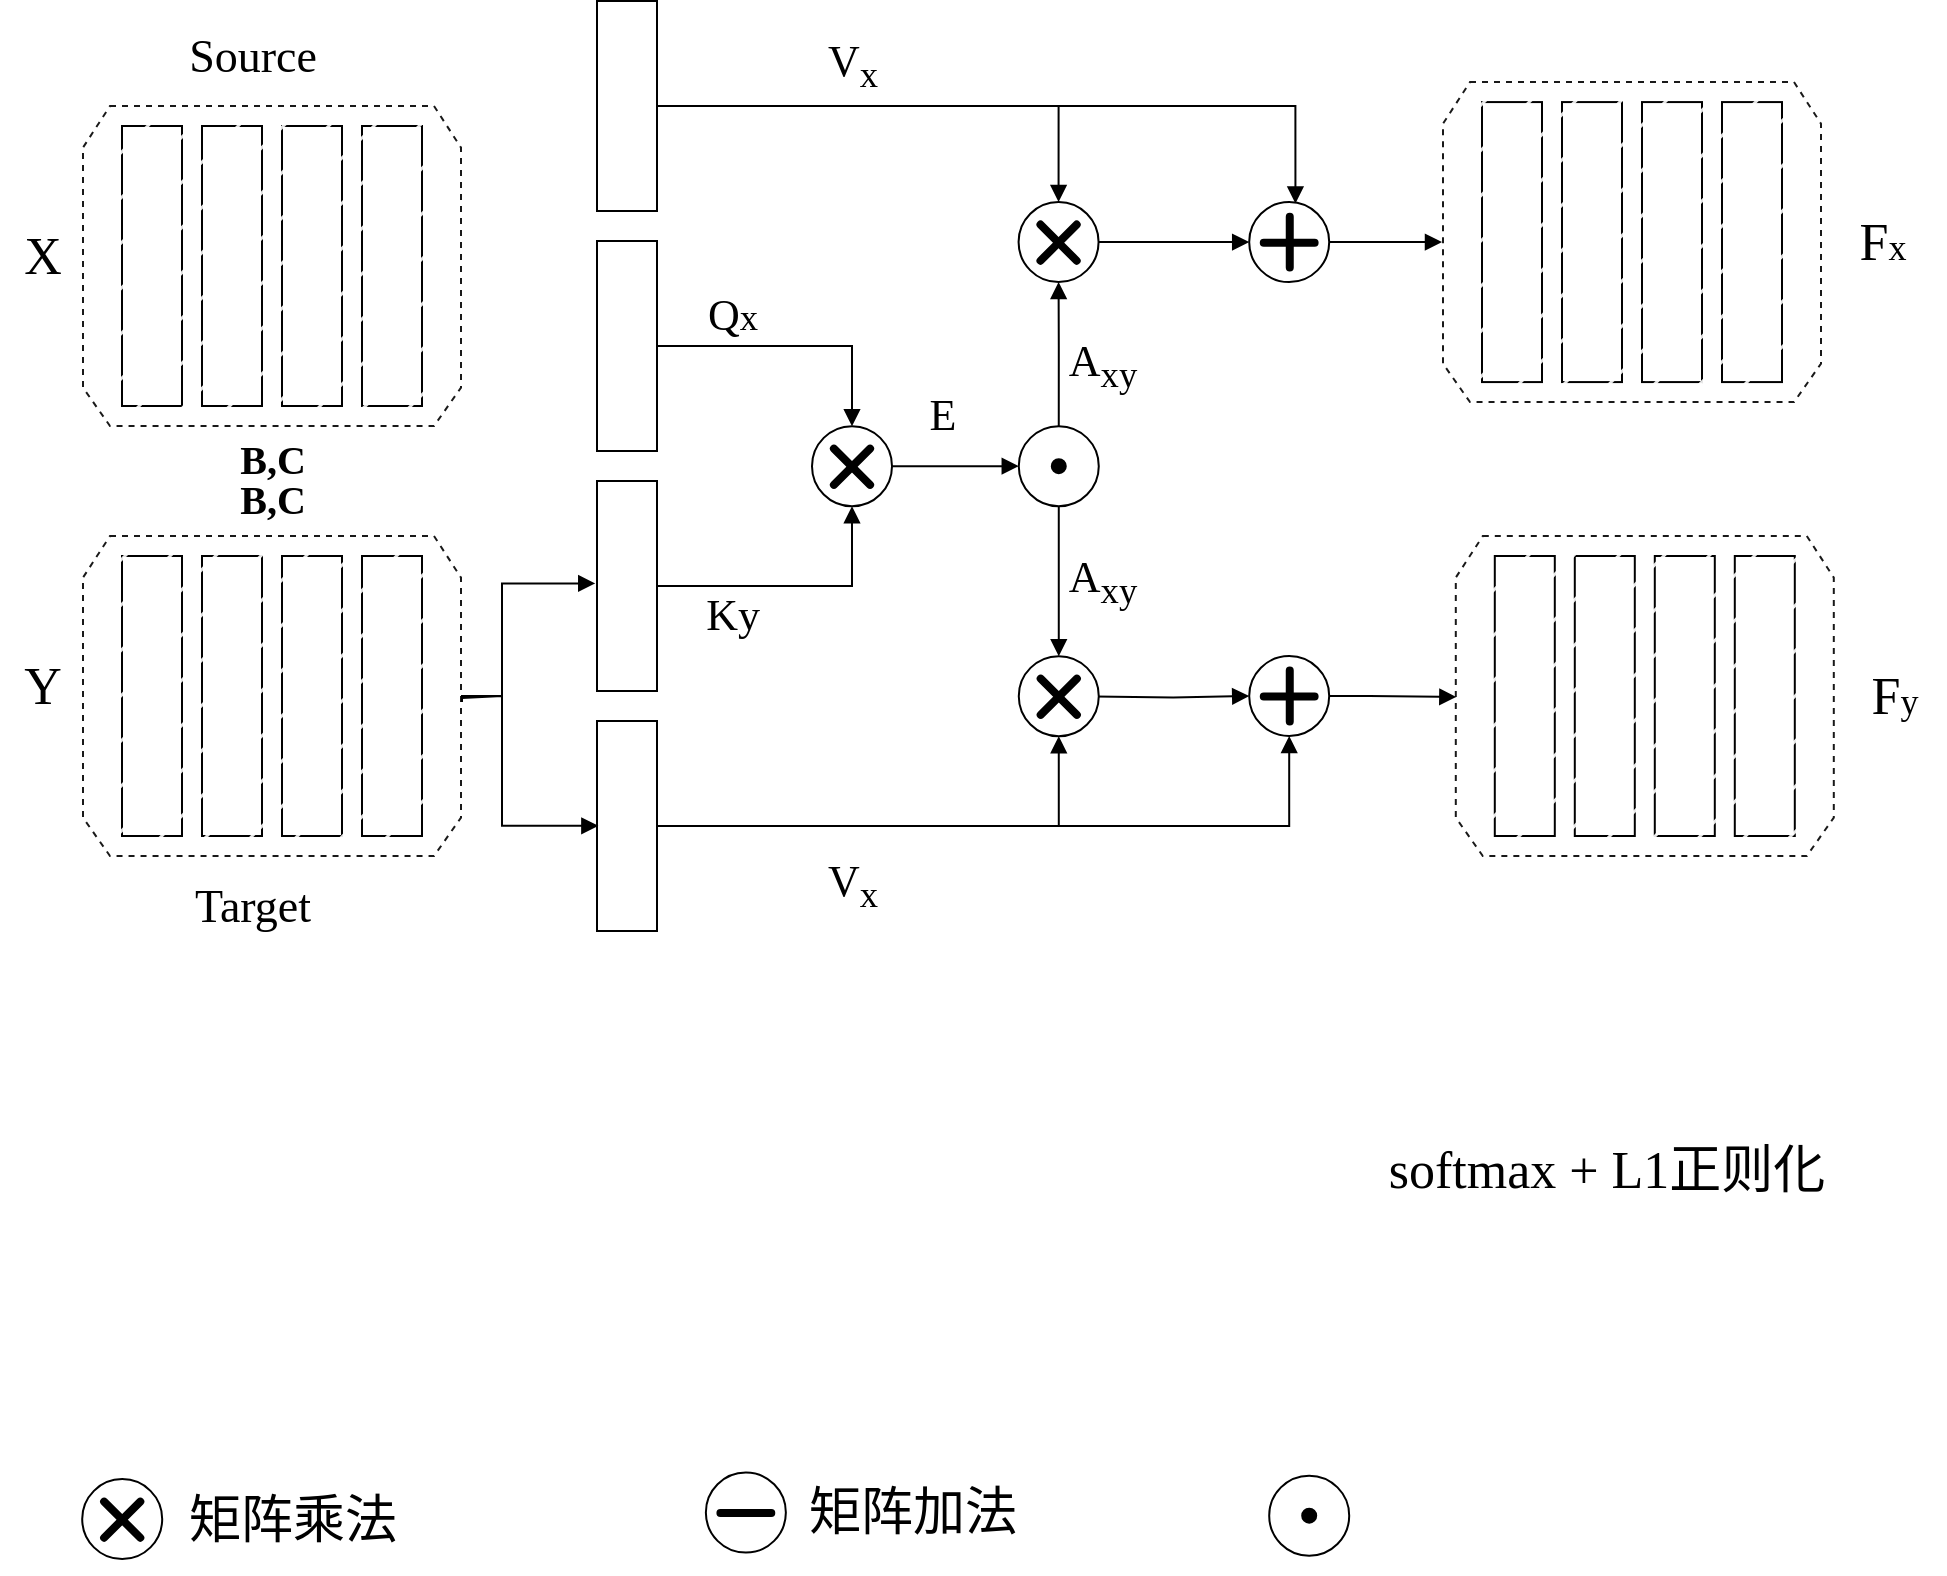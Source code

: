 <mxfile version="20.8.17" type="github">
  <diagram name="第 1 页" id="Abat6pUyQVyoSOonriwR">
    <mxGraphModel dx="484" dy="247" grid="1" gridSize="10" guides="1" tooltips="1" connect="1" arrows="1" fold="1" page="1" pageScale="1" pageWidth="827" pageHeight="1169" math="0" shadow="0">
      <root>
        <mxCell id="0" />
        <mxCell id="1" parent="0" />
        <mxCell id="A7C5cVz3kOfiMGiPul0y-2" style="edgeStyle=orthogonalEdgeStyle;rounded=0;orthogonalLoop=1;jettySize=auto;html=1;entryX=0.5;entryY=0;entryDx=0;entryDy=0;fontFamily=宋体;fontSize=26;endArrow=block;endFill=1;" edge="1" parent="1" source="A7C5cVz3kOfiMGiPul0y-3" target="A7C5cVz3kOfiMGiPul0y-50">
          <mxGeometry relative="1" as="geometry" />
        </mxCell>
        <mxCell id="A7C5cVz3kOfiMGiPul0y-3" value="" style="verticalLabelPosition=bottom;verticalAlign=top;html=1;shape=mxgraph.basic.rect;fillColor2=none;strokeWidth=1;size=20;indent=5;fillStyle=auto;rotation=90;fontFamily=Times New Roman;" vertex="1" parent="1">
          <mxGeometry x="310" y="350" width="105" height="30" as="geometry" />
        </mxCell>
        <mxCell id="A7C5cVz3kOfiMGiPul0y-4" value="" style="verticalLabelPosition=bottom;verticalAlign=top;html=1;shape=mxgraph.basic.rect;fillColor2=none;strokeWidth=1;size=20;indent=5;fillStyle=auto;rotation=90;fontFamily=Times New Roman;" vertex="1" parent="1">
          <mxGeometry x="310" y="470" width="105" height="30" as="geometry" />
        </mxCell>
        <mxCell id="A7C5cVz3kOfiMGiPul0y-274" style="edgeStyle=orthogonalEdgeStyle;rounded=0;orthogonalLoop=1;jettySize=auto;html=1;entryX=0.578;entryY=0.017;entryDx=0;entryDy=0;entryPerimeter=0;fontFamily=Times New Roman;fontSize=20;startArrow=none;startFill=0;endArrow=block;endFill=1;" edge="1" parent="1" source="A7C5cVz3kOfiMGiPul0y-5" target="A7C5cVz3kOfiMGiPul0y-122">
          <mxGeometry relative="1" as="geometry" />
        </mxCell>
        <mxCell id="A7C5cVz3kOfiMGiPul0y-5" value="" style="verticalLabelPosition=bottom;verticalAlign=top;html=1;shape=mxgraph.basic.rect;fillColor2=none;strokeWidth=1;size=20;indent=5;fillStyle=auto;rotation=90;fontFamily=Times New Roman;" vertex="1" parent="1">
          <mxGeometry x="310" y="230" width="105" height="30" as="geometry" />
        </mxCell>
        <mxCell id="A7C5cVz3kOfiMGiPul0y-8" style="edgeStyle=orthogonalEdgeStyle;rounded=0;orthogonalLoop=1;jettySize=auto;html=1;entryX=0.5;entryY=0;entryDx=0;entryDy=0;endArrow=block;endFill=1;fontFamily=Times New Roman;" edge="1" parent="1" source="A7C5cVz3kOfiMGiPul0y-5" target="A7C5cVz3kOfiMGiPul0y-64">
          <mxGeometry relative="1" as="geometry">
            <mxPoint x="318.29" y="5" as="targetPoint" />
          </mxGeometry>
        </mxCell>
        <mxCell id="A7C5cVz3kOfiMGiPul0y-9" value="" style="edgeStyle=orthogonalEdgeStyle;rounded=0;orthogonalLoop=1;jettySize=auto;html=1;endArrow=block;endFill=1;entryX=0.5;entryY=1;entryDx=0;entryDy=0;fontFamily=Times New Roman;" edge="1" parent="1" source="A7C5cVz3kOfiMGiPul0y-4" target="A7C5cVz3kOfiMGiPul0y-50">
          <mxGeometry relative="1" as="geometry">
            <mxPoint x="210" y="160" as="targetPoint" />
          </mxGeometry>
        </mxCell>
        <mxCell id="A7C5cVz3kOfiMGiPul0y-10" value="" style="group;fontFamily=Times New Roman;" vertex="1" connectable="0" parent="1">
          <mxGeometry x="550.104" y="396.814" width="56.569" height="56.569" as="geometry" />
        </mxCell>
        <mxCell id="A7C5cVz3kOfiMGiPul0y-11" style="edgeStyle=none;rounded=0;orthogonalLoop=1;jettySize=auto;html=1;exitX=0;exitY=1;exitDx=0;exitDy=0;strokeWidth=3;fontColor=#ffffff;startArrow=none;startFill=0;endArrow=none;endFill=0;fontFamily=Times New Roman;" edge="1" parent="A7C5cVz3kOfiMGiPul0y-10">
          <mxGeometry relative="1" as="geometry">
            <mxPoint x="17.072" y="39.499" as="targetPoint" />
            <Array as="points" />
            <mxPoint x="17.072" y="39.499" as="sourcePoint" />
          </mxGeometry>
        </mxCell>
        <mxCell id="A7C5cVz3kOfiMGiPul0y-12" value="" style="ellipse;whiteSpace=wrap;html=1;fillStyle=auto;strokeColor=#000000;fillColor=#ffffff;rotation=45;fontFamily=Times New Roman;" vertex="1" parent="A7C5cVz3kOfiMGiPul0y-10">
          <mxGeometry x="8.284" y="8.284" width="40" height="40" as="geometry" />
        </mxCell>
        <mxCell id="A7C5cVz3kOfiMGiPul0y-13" style="edgeStyle=none;rounded=0;orthogonalLoop=1;jettySize=auto;html=1;exitX=1;exitY=0;exitDx=0;exitDy=0;strokeWidth=3;fontColor=#ffffff;startArrow=none;startFill=0;endArrow=none;endFill=0;fontFamily=Times New Roman;" edge="1" parent="A7C5cVz3kOfiMGiPul0y-10" source="A7C5cVz3kOfiMGiPul0y-12" target="A7C5cVz3kOfiMGiPul0y-12">
          <mxGeometry relative="1" as="geometry" />
        </mxCell>
        <mxCell id="A7C5cVz3kOfiMGiPul0y-14" style="edgeStyle=none;rounded=0;orthogonalLoop=1;jettySize=auto;html=1;exitX=1;exitY=0;exitDx=0;exitDy=0;strokeWidth=3;fontColor=#ffffff;startArrow=none;startFill=0;endArrow=none;endFill=0;fontFamily=Times New Roman;" edge="1" parent="A7C5cVz3kOfiMGiPul0y-10" source="A7C5cVz3kOfiMGiPul0y-12" target="A7C5cVz3kOfiMGiPul0y-12">
          <mxGeometry relative="1" as="geometry" />
        </mxCell>
        <mxCell id="A7C5cVz3kOfiMGiPul0y-15" style="edgeStyle=none;rounded=0;orthogonalLoop=1;jettySize=auto;html=1;exitX=0;exitY=1;exitDx=0;exitDy=0;strokeWidth=3;fontColor=#ffffff;startArrow=none;startFill=0;endArrow=none;endFill=0;fontFamily=Times New Roman;" edge="1" parent="A7C5cVz3kOfiMGiPul0y-10" source="A7C5cVz3kOfiMGiPul0y-12" target="A7C5cVz3kOfiMGiPul0y-12">
          <mxGeometry relative="1" as="geometry">
            <mxPoint x="108.57" y="-25.43" as="targetPoint" />
            <Array as="points" />
          </mxGeometry>
        </mxCell>
        <mxCell id="A7C5cVz3kOfiMGiPul0y-16" style="edgeStyle=none;rounded=1;orthogonalLoop=1;jettySize=auto;html=1;entryX=0;entryY=1;entryDx=0;entryDy=0;strokeWidth=3;fontColor=#ffffff;startArrow=none;startFill=0;endArrow=none;endFill=0;fontFamily=Times New Roman;" edge="1" parent="A7C5cVz3kOfiMGiPul0y-10" source="A7C5cVz3kOfiMGiPul0y-12" target="A7C5cVz3kOfiMGiPul0y-12">
          <mxGeometry relative="1" as="geometry" />
        </mxCell>
        <mxCell id="A7C5cVz3kOfiMGiPul0y-17" value="" style="ellipse;whiteSpace=wrap;html=1;aspect=fixed;fillColor=#000000;fontFamily=Times New Roman;" vertex="1" parent="A7C5cVz3kOfiMGiPul0y-10">
          <mxGeometry x="24.786" y="24.786" width="7" height="7" as="geometry" />
        </mxCell>
        <mxCell id="A7C5cVz3kOfiMGiPul0y-33" value="&lt;font style=&quot;font-size: 22px;&quot;&gt;V&lt;sub&gt;x&lt;/sub&gt;&lt;/font&gt;" style="text;html=1;align=center;verticalAlign=middle;resizable=0;points=[];autosize=1;strokeColor=none;fillColor=none;fontFamily=Times New Roman;" vertex="1" parent="1">
          <mxGeometry x="450" y="200" width="50" height="50" as="geometry" />
        </mxCell>
        <mxCell id="A7C5cVz3kOfiMGiPul0y-34" value="&lt;font style=&quot;font-size: 22px;&quot;&gt;Q&lt;/font&gt;&lt;font style=&quot;font-size: 18.333px;&quot;&gt;x&lt;/font&gt;" style="text;html=1;align=center;verticalAlign=middle;resizable=0;points=[];autosize=1;strokeColor=none;fillColor=none;fontFamily=Times New Roman;" vertex="1" parent="1">
          <mxGeometry x="390" y="330" width="50" height="40" as="geometry" />
        </mxCell>
        <mxCell id="A7C5cVz3kOfiMGiPul0y-35" value="&lt;font style=&quot;&quot;&gt;&lt;sub style=&quot;&quot;&gt;&lt;span style=&quot;font-size: 22px;&quot;&gt;Ky&lt;/span&gt;&lt;/sub&gt;&lt;/font&gt;" style="text;html=1;align=center;verticalAlign=middle;resizable=0;points=[];autosize=1;strokeColor=none;fillColor=none;fontFamily=Times New Roman;" vertex="1" parent="1">
          <mxGeometry x="390" y="480" width="50" height="40" as="geometry" />
        </mxCell>
        <mxCell id="A7C5cVz3kOfiMGiPul0y-36" value="E" style="text;html=1;align=center;verticalAlign=middle;resizable=0;points=[];autosize=1;strokeColor=none;fillColor=none;fontSize=22;fontFamily=Times New Roman;" vertex="1" parent="1">
          <mxGeometry x="500" y="380" width="40" height="40" as="geometry" />
        </mxCell>
        <mxCell id="A7C5cVz3kOfiMGiPul0y-37" value="A&lt;sub&gt;xy&lt;/sub&gt;" style="text;html=1;align=center;verticalAlign=middle;resizable=0;points=[];autosize=1;strokeColor=none;fillColor=none;fontSize=22;fontFamily=Times New Roman;" vertex="1" parent="1">
          <mxGeometry x="570.21" y="350" width="60" height="50" as="geometry" />
        </mxCell>
        <mxCell id="A7C5cVz3kOfiMGiPul0y-39" value="&lt;b&gt;&lt;font style=&quot;font-size: 20px;&quot;&gt;B,C&lt;/font&gt;&lt;/b&gt;" style="text;html=1;align=center;verticalAlign=middle;resizable=0;points=[];autosize=1;strokeColor=none;fillColor=none;fontSize=26;fontFamily=Times New Roman;" vertex="1" parent="1">
          <mxGeometry x="155" y="400" width="60" height="40" as="geometry" />
        </mxCell>
        <mxCell id="A7C5cVz3kOfiMGiPul0y-40" value="" style="group;fontFamily=Times New Roman;" vertex="1" connectable="0" parent="1">
          <mxGeometry x="730" y="233.04" width="285" height="160" as="geometry" />
        </mxCell>
        <mxCell id="A7C5cVz3kOfiMGiPul0y-41" value="" style="group;fontFamily=Times New Roman;" vertex="1" connectable="0" parent="A7C5cVz3kOfiMGiPul0y-40">
          <mxGeometry width="285" height="160" as="geometry" />
        </mxCell>
        <mxCell id="A7C5cVz3kOfiMGiPul0y-42" value="" style="rounded=0;whiteSpace=wrap;html=1;strokeColor=#000000;fontFamily=Times New Roman;" vertex="1" parent="A7C5cVz3kOfiMGiPul0y-41">
          <mxGeometry x="60" y="10" width="30" height="140" as="geometry" />
        </mxCell>
        <mxCell id="A7C5cVz3kOfiMGiPul0y-43" value="" style="rounded=0;whiteSpace=wrap;html=1;strokeColor=#000000;fontFamily=Times New Roman;" vertex="1" parent="A7C5cVz3kOfiMGiPul0y-41">
          <mxGeometry x="100" y="10" width="30" height="140" as="geometry" />
        </mxCell>
        <mxCell id="A7C5cVz3kOfiMGiPul0y-44" value="" style="rounded=0;whiteSpace=wrap;html=1;strokeColor=#000000;fontFamily=Times New Roman;" vertex="1" parent="A7C5cVz3kOfiMGiPul0y-41">
          <mxGeometry x="140" y="10" width="30" height="140" as="geometry" />
        </mxCell>
        <mxCell id="A7C5cVz3kOfiMGiPul0y-45" value="" style="rounded=0;whiteSpace=wrap;html=1;strokeColor=#000000;fontFamily=Times New Roman;" vertex="1" parent="A7C5cVz3kOfiMGiPul0y-41">
          <mxGeometry x="180" y="10" width="30" height="140" as="geometry" />
        </mxCell>
        <mxCell id="A7C5cVz3kOfiMGiPul0y-46" value="" style="verticalLabelPosition=bottom;verticalAlign=top;html=1;shape=mxgraph.basic.polygon;polyCoords=[[0.2,0],[0.8,0],[0.85,0.13],[0.85,0.88],[0.8,1],[0.2,1],[0.15,0.88],[0.15,0.13]];polyline=0;strokeColor=#000000;dashed=1;opacity=90;fillStyle=hatch;fontFamily=Times New Roman;" vertex="1" parent="A7C5cVz3kOfiMGiPul0y-41">
          <mxGeometry width="270" height="160" as="geometry" />
        </mxCell>
        <mxCell id="A7C5cVz3kOfiMGiPul0y-47" value="&lt;span style=&quot;font-size: 26px;&quot;&gt;F&lt;/span&gt;&lt;span style=&quot;font-size: 18.056px;&quot;&gt;x&lt;/span&gt;" style="text;html=1;align=center;verticalAlign=middle;resizable=0;points=[];autosize=1;strokeColor=none;fillColor=none;fontSize=22;fontFamily=Times New Roman;" vertex="1" parent="A7C5cVz3kOfiMGiPul0y-41">
          <mxGeometry x="235" y="60" width="50" height="40" as="geometry" />
        </mxCell>
        <mxCell id="A7C5cVz3kOfiMGiPul0y-49" value="" style="group" vertex="1" connectable="0" parent="1">
          <mxGeometry x="454.898" y="405.0" width="40.206" height="40.206" as="geometry" />
        </mxCell>
        <mxCell id="A7C5cVz3kOfiMGiPul0y-50" value="" style="ellipse;whiteSpace=wrap;html=1;fillStyle=auto;strokeColor=#000000;fillColor=#ffffff;fontFamily=Times New Roman;container=0;" vertex="1" parent="A7C5cVz3kOfiMGiPul0y-49">
          <mxGeometry x="0.102" y="0.1" width="40" height="40" as="geometry" />
        </mxCell>
        <mxCell id="A7C5cVz3kOfiMGiPul0y-51" style="edgeStyle=none;rounded=0;orthogonalLoop=1;jettySize=auto;html=1;exitX=1;exitY=0;exitDx=0;exitDy=0;strokeWidth=3;fontColor=#ffffff;startArrow=none;startFill=0;endArrow=none;endFill=0;fontFamily=Times New Roman;" edge="1" parent="A7C5cVz3kOfiMGiPul0y-49" source="A7C5cVz3kOfiMGiPul0y-50" target="A7C5cVz3kOfiMGiPul0y-50">
          <mxGeometry relative="1" as="geometry" />
        </mxCell>
        <mxCell id="A7C5cVz3kOfiMGiPul0y-52" style="edgeStyle=none;rounded=0;orthogonalLoop=1;jettySize=auto;html=1;exitX=1;exitY=0;exitDx=0;exitDy=0;strokeWidth=3;fontColor=#ffffff;startArrow=none;startFill=0;endArrow=none;endFill=0;fontFamily=Times New Roman;" edge="1" parent="A7C5cVz3kOfiMGiPul0y-49" source="A7C5cVz3kOfiMGiPul0y-50" target="A7C5cVz3kOfiMGiPul0y-50">
          <mxGeometry relative="1" as="geometry" />
        </mxCell>
        <mxCell id="A7C5cVz3kOfiMGiPul0y-53" style="edgeStyle=none;rounded=0;orthogonalLoop=1;jettySize=auto;html=1;exitX=0;exitY=1;exitDx=0;exitDy=0;strokeWidth=3;fontColor=#ffffff;startArrow=none;startFill=0;endArrow=none;endFill=0;fontFamily=Times New Roman;" edge="1" parent="A7C5cVz3kOfiMGiPul0y-49" source="A7C5cVz3kOfiMGiPul0y-50" target="A7C5cVz3kOfiMGiPul0y-50">
          <mxGeometry relative="1" as="geometry">
            <mxPoint x="45.816" y="2.957" as="targetPoint" />
            <Array as="points" />
          </mxGeometry>
        </mxCell>
        <mxCell id="A7C5cVz3kOfiMGiPul0y-54" style="edgeStyle=none;rounded=1;orthogonalLoop=1;jettySize=auto;html=1;entryX=0;entryY=1;entryDx=0;entryDy=0;strokeWidth=3;fontColor=#ffffff;startArrow=none;startFill=0;endArrow=none;endFill=0;fontFamily=Times New Roman;" edge="1" parent="A7C5cVz3kOfiMGiPul0y-49" source="A7C5cVz3kOfiMGiPul0y-50" target="A7C5cVz3kOfiMGiPul0y-50">
          <mxGeometry relative="1" as="geometry" />
        </mxCell>
        <mxCell id="A7C5cVz3kOfiMGiPul0y-55" value="" style="group;rotation=45;" vertex="1" connectable="0" parent="A7C5cVz3kOfiMGiPul0y-49">
          <mxGeometry x="5.888" y="5.888" width="28.43" height="28.43" as="geometry" />
        </mxCell>
        <mxCell id="A7C5cVz3kOfiMGiPul0y-56" value="" style="group;rotation=45;" vertex="1" connectable="0" parent="A7C5cVz3kOfiMGiPul0y-55">
          <mxGeometry x="13" width="3" height="28.43" as="geometry" />
        </mxCell>
        <mxCell id="A7C5cVz3kOfiMGiPul0y-57" value="" style="shape=delay;whiteSpace=wrap;html=1;fontFamily=宋体;fontSize=26;fillColor=#000000;rotation=135;container=0;" vertex="1" parent="A7C5cVz3kOfiMGiPul0y-56">
          <mxGeometry x="-11" y="18" width="14.43" height="3" as="geometry" />
        </mxCell>
        <mxCell id="A7C5cVz3kOfiMGiPul0y-58" value="" style="shape=delay;whiteSpace=wrap;html=1;fontFamily=宋体;fontSize=26;fillColor=#000000;rotation=135;container=0;flipH=1;" vertex="1" parent="A7C5cVz3kOfiMGiPul0y-56">
          <mxGeometry x="-1" y="8" width="14.43" height="3" as="geometry" />
        </mxCell>
        <mxCell id="A7C5cVz3kOfiMGiPul0y-59" value="" style="group;rotation=135;" vertex="1" connectable="0" parent="A7C5cVz3kOfiMGiPul0y-55">
          <mxGeometry x="13" width="3" height="28.43" as="geometry" />
        </mxCell>
        <mxCell id="A7C5cVz3kOfiMGiPul0y-60" value="" style="shape=delay;whiteSpace=wrap;html=1;fontFamily=宋体;fontSize=26;fillColor=#000000;rotation=225;container=0;" vertex="1" parent="A7C5cVz3kOfiMGiPul0y-59">
          <mxGeometry x="-11" y="8" width="14.43" height="3" as="geometry" />
        </mxCell>
        <mxCell id="A7C5cVz3kOfiMGiPul0y-61" value="" style="shape=delay;whiteSpace=wrap;html=1;fontFamily=宋体;fontSize=26;fillColor=#000000;rotation=225;container=0;flipH=1;" vertex="1" parent="A7C5cVz3kOfiMGiPul0y-59">
          <mxGeometry x="-1" y="18" width="14.43" height="3" as="geometry" />
        </mxCell>
        <mxCell id="A7C5cVz3kOfiMGiPul0y-85" value="&lt;font face=&quot;宋体&quot;&gt;矩阵乘法&lt;/font&gt;" style="text;html=1;align=center;verticalAlign=middle;resizable=0;points=[];autosize=1;strokeColor=none;fillColor=none;fontSize=26;fontFamily=Times New Roman;" vertex="1" parent="1">
          <mxGeometry x="130.21" y="926.56" width="130" height="50" as="geometry" />
        </mxCell>
        <mxCell id="A7C5cVz3kOfiMGiPul0y-86" value="" style="group" vertex="1" connectable="0" parent="1">
          <mxGeometry x="401.926" y="919.996" width="168.284" height="56.569" as="geometry" />
        </mxCell>
        <mxCell id="A7C5cVz3kOfiMGiPul0y-87" value="&lt;font face=&quot;宋体&quot;&gt;矩阵加法&lt;/font&gt;" style="text;html=1;align=center;verticalAlign=middle;resizable=0;points=[];autosize=1;strokeColor=none;fillColor=none;fontSize=26;fontFamily=Times New Roman;" vertex="1" parent="A7C5cVz3kOfiMGiPul0y-86">
          <mxGeometry x="38.284" y="3.284" width="130" height="50" as="geometry" />
        </mxCell>
        <mxCell id="A7C5cVz3kOfiMGiPul0y-88" value="" style="group" vertex="1" connectable="0" parent="A7C5cVz3kOfiMGiPul0y-86">
          <mxGeometry x="0.004" y="8.284" width="40" height="40" as="geometry" />
        </mxCell>
        <mxCell id="A7C5cVz3kOfiMGiPul0y-89" value="" style="ellipse;whiteSpace=wrap;html=1;fillStyle=auto;strokeColor=#000000;fillColor=#ffffff;fontFamily=Times New Roman;container=0;" vertex="1" parent="A7C5cVz3kOfiMGiPul0y-88">
          <mxGeometry width="40" height="40" as="geometry" />
        </mxCell>
        <mxCell id="A7C5cVz3kOfiMGiPul0y-92" style="edgeStyle=none;rounded=0;orthogonalLoop=1;jettySize=auto;html=1;exitX=0;exitY=1;exitDx=0;exitDy=0;strokeWidth=3;fontColor=#ffffff;startArrow=none;startFill=0;endArrow=none;endFill=0;fontFamily=Times New Roman;" edge="1" parent="A7C5cVz3kOfiMGiPul0y-88" source="A7C5cVz3kOfiMGiPul0y-89" target="A7C5cVz3kOfiMGiPul0y-89">
          <mxGeometry relative="1" as="geometry">
            <mxPoint x="-319.286" y="-317.143" as="targetPoint" />
            <Array as="points" />
          </mxGeometry>
        </mxCell>
        <mxCell id="A7C5cVz3kOfiMGiPul0y-93" style="edgeStyle=none;rounded=1;orthogonalLoop=1;jettySize=auto;html=1;entryX=0;entryY=1;entryDx=0;entryDy=0;strokeWidth=3;fontColor=#ffffff;startArrow=none;startFill=0;endArrow=none;endFill=0;fontFamily=Times New Roman;" edge="1" parent="A7C5cVz3kOfiMGiPul0y-88" source="A7C5cVz3kOfiMGiPul0y-89" target="A7C5cVz3kOfiMGiPul0y-89">
          <mxGeometry relative="1" as="geometry" />
        </mxCell>
        <mxCell id="A7C5cVz3kOfiMGiPul0y-94" value="" style="group;rotation=90;" vertex="1" connectable="0" parent="A7C5cVz3kOfiMGiPul0y-88">
          <mxGeometry x="18.781" y="5.778" width="3" height="28.43" as="geometry" />
        </mxCell>
        <mxCell id="A7C5cVz3kOfiMGiPul0y-95" value="" style="shape=delay;whiteSpace=wrap;html=1;fontFamily=宋体;fontSize=26;fillColor=#000000;rotation=180;container=0;" vertex="1" parent="A7C5cVz3kOfiMGiPul0y-94">
          <mxGeometry x="-13" y="13" width="14.43" height="3" as="geometry" />
        </mxCell>
        <mxCell id="A7C5cVz3kOfiMGiPul0y-96" value="" style="shape=delay;whiteSpace=wrap;html=1;fontFamily=宋体;fontSize=26;fillColor=#000000;rotation=180;container=0;flipH=1;" vertex="1" parent="A7C5cVz3kOfiMGiPul0y-94">
          <mxGeometry x="1" y="13" width="14.43" height="3" as="geometry" />
        </mxCell>
        <mxCell id="A7C5cVz3kOfiMGiPul0y-97" value="" style="group;fontFamily=Times New Roman;" vertex="1" connectable="0" parent="1">
          <mxGeometry x="675.314" y="921.564" width="56.569" height="56.569" as="geometry" />
        </mxCell>
        <mxCell id="A7C5cVz3kOfiMGiPul0y-98" style="edgeStyle=none;rounded=0;orthogonalLoop=1;jettySize=auto;html=1;exitX=0;exitY=1;exitDx=0;exitDy=0;strokeWidth=3;fontColor=#ffffff;startArrow=none;startFill=0;endArrow=none;endFill=0;fontFamily=Times New Roman;" edge="1" parent="A7C5cVz3kOfiMGiPul0y-97">
          <mxGeometry relative="1" as="geometry">
            <mxPoint x="17.072" y="39.499" as="targetPoint" />
            <Array as="points" />
            <mxPoint x="17.072" y="39.499" as="sourcePoint" />
          </mxGeometry>
        </mxCell>
        <mxCell id="A7C5cVz3kOfiMGiPul0y-99" value="" style="ellipse;whiteSpace=wrap;html=1;fillStyle=auto;strokeColor=#000000;fillColor=#ffffff;rotation=45;fontFamily=Times New Roman;" vertex="1" parent="A7C5cVz3kOfiMGiPul0y-97">
          <mxGeometry x="8.284" y="8.284" width="40" height="40" as="geometry" />
        </mxCell>
        <mxCell id="A7C5cVz3kOfiMGiPul0y-100" style="edgeStyle=none;rounded=0;orthogonalLoop=1;jettySize=auto;html=1;exitX=1;exitY=0;exitDx=0;exitDy=0;strokeWidth=3;fontColor=#ffffff;startArrow=none;startFill=0;endArrow=none;endFill=0;fontFamily=Times New Roman;" edge="1" parent="A7C5cVz3kOfiMGiPul0y-97">
          <mxGeometry relative="1" as="geometry">
            <mxPoint x="54.684" y="-146.716" as="sourcePoint" />
            <mxPoint x="54.684" y="-146.716" as="targetPoint" />
          </mxGeometry>
        </mxCell>
        <mxCell id="A7C5cVz3kOfiMGiPul0y-101" style="edgeStyle=none;rounded=0;orthogonalLoop=1;jettySize=auto;html=1;exitX=1;exitY=0;exitDx=0;exitDy=0;strokeWidth=3;fontColor=#ffffff;startArrow=none;startFill=0;endArrow=none;endFill=0;fontFamily=Times New Roman;" edge="1" parent="A7C5cVz3kOfiMGiPul0y-97">
          <mxGeometry relative="1" as="geometry">
            <mxPoint x="54.684" y="-146.716" as="sourcePoint" />
            <mxPoint x="54.684" y="-146.716" as="targetPoint" />
          </mxGeometry>
        </mxCell>
        <mxCell id="A7C5cVz3kOfiMGiPul0y-102" style="edgeStyle=none;rounded=0;orthogonalLoop=1;jettySize=auto;html=1;exitX=0;exitY=1;exitDx=0;exitDy=0;strokeWidth=3;fontColor=#ffffff;startArrow=none;startFill=0;endArrow=none;endFill=0;fontFamily=Times New Roman;" edge="1" parent="A7C5cVz3kOfiMGiPul0y-97" source="A7C5cVz3kOfiMGiPul0y-99" target="A7C5cVz3kOfiMGiPul0y-99">
          <mxGeometry relative="1" as="geometry">
            <mxPoint x="108.57" y="-25.43" as="targetPoint" />
            <Array as="points" />
          </mxGeometry>
        </mxCell>
        <mxCell id="A7C5cVz3kOfiMGiPul0y-103" style="edgeStyle=none;rounded=1;orthogonalLoop=1;jettySize=auto;html=1;entryX=0;entryY=1;entryDx=0;entryDy=0;strokeWidth=3;fontColor=#ffffff;startArrow=none;startFill=0;endArrow=none;endFill=0;fontFamily=Times New Roman;" edge="1" parent="A7C5cVz3kOfiMGiPul0y-97" source="A7C5cVz3kOfiMGiPul0y-99" target="A7C5cVz3kOfiMGiPul0y-99">
          <mxGeometry relative="1" as="geometry" />
        </mxCell>
        <mxCell id="A7C5cVz3kOfiMGiPul0y-104" value="" style="ellipse;whiteSpace=wrap;html=1;aspect=fixed;fillColor=#000000;fontFamily=Times New Roman;" vertex="1" parent="A7C5cVz3kOfiMGiPul0y-97">
          <mxGeometry x="24.786" y="24.786" width="7" height="7" as="geometry" />
        </mxCell>
        <mxCell id="A7C5cVz3kOfiMGiPul0y-105" value="" style="group" vertex="1" connectable="0" parent="1">
          <mxGeometry x="90.0" y="931.46" width="40.206" height="40.206" as="geometry" />
        </mxCell>
        <mxCell id="A7C5cVz3kOfiMGiPul0y-106" value="" style="ellipse;whiteSpace=wrap;html=1;fillStyle=auto;strokeColor=#000000;fillColor=#ffffff;fontFamily=Times New Roman;container=0;" vertex="1" parent="A7C5cVz3kOfiMGiPul0y-105">
          <mxGeometry x="0.102" y="0.1" width="40" height="40" as="geometry" />
        </mxCell>
        <mxCell id="A7C5cVz3kOfiMGiPul0y-107" style="edgeStyle=none;rounded=0;orthogonalLoop=1;jettySize=auto;html=1;exitX=1;exitY=0;exitDx=0;exitDy=0;strokeWidth=3;fontColor=#ffffff;startArrow=none;startFill=0;endArrow=none;endFill=0;fontFamily=Times New Roman;" edge="1" parent="A7C5cVz3kOfiMGiPul0y-105">
          <mxGeometry relative="1" as="geometry">
            <mxPoint x="44.244" y="-94.042" as="sourcePoint" />
            <mxPoint x="44.244" y="-94.042" as="targetPoint" />
          </mxGeometry>
        </mxCell>
        <mxCell id="A7C5cVz3kOfiMGiPul0y-108" style="edgeStyle=none;rounded=0;orthogonalLoop=1;jettySize=auto;html=1;exitX=1;exitY=0;exitDx=0;exitDy=0;strokeWidth=3;fontColor=#ffffff;startArrow=none;startFill=0;endArrow=none;endFill=0;fontFamily=Times New Roman;" edge="1" parent="A7C5cVz3kOfiMGiPul0y-105">
          <mxGeometry relative="1" as="geometry">
            <mxPoint x="44.244" y="-94.042" as="sourcePoint" />
            <mxPoint x="44.244" y="-94.042" as="targetPoint" />
          </mxGeometry>
        </mxCell>
        <mxCell id="A7C5cVz3kOfiMGiPul0y-109" style="edgeStyle=none;rounded=0;orthogonalLoop=1;jettySize=auto;html=1;exitX=0;exitY=1;exitDx=0;exitDy=0;strokeWidth=3;fontColor=#ffffff;startArrow=none;startFill=0;endArrow=none;endFill=0;fontFamily=Times New Roman;" edge="1" parent="A7C5cVz3kOfiMGiPul0y-105" source="A7C5cVz3kOfiMGiPul0y-106" target="A7C5cVz3kOfiMGiPul0y-106">
          <mxGeometry relative="1" as="geometry">
            <mxPoint x="45.816" y="2.957" as="targetPoint" />
            <Array as="points" />
          </mxGeometry>
        </mxCell>
        <mxCell id="A7C5cVz3kOfiMGiPul0y-110" style="edgeStyle=none;rounded=1;orthogonalLoop=1;jettySize=auto;html=1;entryX=0;entryY=1;entryDx=0;entryDy=0;strokeWidth=3;fontColor=#ffffff;startArrow=none;startFill=0;endArrow=none;endFill=0;fontFamily=Times New Roman;" edge="1" parent="A7C5cVz3kOfiMGiPul0y-105" source="A7C5cVz3kOfiMGiPul0y-106" target="A7C5cVz3kOfiMGiPul0y-106">
          <mxGeometry relative="1" as="geometry" />
        </mxCell>
        <mxCell id="A7C5cVz3kOfiMGiPul0y-111" value="" style="group;rotation=45;" vertex="1" connectable="0" parent="A7C5cVz3kOfiMGiPul0y-105">
          <mxGeometry x="5.888" y="5.888" width="28.43" height="28.43" as="geometry" />
        </mxCell>
        <mxCell id="A7C5cVz3kOfiMGiPul0y-112" value="" style="group;rotation=45;" vertex="1" connectable="0" parent="A7C5cVz3kOfiMGiPul0y-111">
          <mxGeometry x="13" width="3" height="28.43" as="geometry" />
        </mxCell>
        <mxCell id="A7C5cVz3kOfiMGiPul0y-113" value="" style="shape=delay;whiteSpace=wrap;html=1;fontFamily=宋体;fontSize=26;fillColor=#000000;rotation=135;container=0;" vertex="1" parent="A7C5cVz3kOfiMGiPul0y-112">
          <mxGeometry x="-11" y="18" width="14.43" height="3" as="geometry" />
        </mxCell>
        <mxCell id="A7C5cVz3kOfiMGiPul0y-114" value="" style="shape=delay;whiteSpace=wrap;html=1;fontFamily=宋体;fontSize=26;fillColor=#000000;rotation=135;container=0;flipH=1;" vertex="1" parent="A7C5cVz3kOfiMGiPul0y-112">
          <mxGeometry x="-1" y="8" width="14.43" height="3" as="geometry" />
        </mxCell>
        <mxCell id="A7C5cVz3kOfiMGiPul0y-115" value="" style="group;rotation=135;" vertex="1" connectable="0" parent="A7C5cVz3kOfiMGiPul0y-111">
          <mxGeometry x="13" width="3" height="28.43" as="geometry" />
        </mxCell>
        <mxCell id="A7C5cVz3kOfiMGiPul0y-116" value="" style="shape=delay;whiteSpace=wrap;html=1;fontFamily=宋体;fontSize=26;fillColor=#000000;rotation=225;container=0;" vertex="1" parent="A7C5cVz3kOfiMGiPul0y-115">
          <mxGeometry x="-11" y="8" width="14.43" height="3" as="geometry" />
        </mxCell>
        <mxCell id="A7C5cVz3kOfiMGiPul0y-117" value="" style="shape=delay;whiteSpace=wrap;html=1;fontFamily=宋体;fontSize=26;fillColor=#000000;rotation=225;container=0;flipH=1;" vertex="1" parent="A7C5cVz3kOfiMGiPul0y-115">
          <mxGeometry x="-1" y="18" width="14.43" height="3" as="geometry" />
        </mxCell>
        <mxCell id="A7C5cVz3kOfiMGiPul0y-118" value="softmax + L1&lt;font face=&quot;宋体&quot;&gt;正则化&lt;/font&gt;" style="text;html=1;align=center;verticalAlign=middle;resizable=0;points=[];autosize=1;strokeColor=none;fillColor=none;fontSize=26;fontFamily=Times New Roman;" vertex="1" parent="1">
          <mxGeometry x="731.607" y="756.556" width="240" height="40" as="geometry" />
        </mxCell>
        <mxCell id="A7C5cVz3kOfiMGiPul0y-156" value="" style="group;fontFamily=Times New Roman;" vertex="1" connectable="0" parent="1">
          <mxGeometry x="50" y="460" width="270" height="160" as="geometry" />
        </mxCell>
        <mxCell id="A7C5cVz3kOfiMGiPul0y-157" value="" style="rounded=0;whiteSpace=wrap;html=1;strokeColor=#000000;fontFamily=Times New Roman;" vertex="1" parent="A7C5cVz3kOfiMGiPul0y-156">
          <mxGeometry x="60" y="10" width="30" height="140" as="geometry" />
        </mxCell>
        <mxCell id="A7C5cVz3kOfiMGiPul0y-158" value="" style="rounded=0;whiteSpace=wrap;html=1;strokeColor=#000000;fontFamily=Times New Roman;" vertex="1" parent="A7C5cVz3kOfiMGiPul0y-156">
          <mxGeometry x="100" y="10" width="30" height="140" as="geometry" />
        </mxCell>
        <mxCell id="A7C5cVz3kOfiMGiPul0y-159" value="" style="rounded=0;whiteSpace=wrap;html=1;strokeColor=#000000;fontFamily=Times New Roman;" vertex="1" parent="A7C5cVz3kOfiMGiPul0y-156">
          <mxGeometry x="140" y="10" width="30" height="140" as="geometry" />
        </mxCell>
        <mxCell id="A7C5cVz3kOfiMGiPul0y-160" value="" style="rounded=0;whiteSpace=wrap;html=1;strokeColor=#000000;fontFamily=Times New Roman;" vertex="1" parent="A7C5cVz3kOfiMGiPul0y-156">
          <mxGeometry x="180" y="10" width="30" height="140" as="geometry" />
        </mxCell>
        <mxCell id="A7C5cVz3kOfiMGiPul0y-161" value="" style="verticalLabelPosition=bottom;verticalAlign=top;html=1;shape=mxgraph.basic.polygon;polyCoords=[[0.2,0],[0.8,0],[0.85,0.13],[0.85,0.88],[0.8,1],[0.2,1],[0.15,0.88],[0.15,0.13]];polyline=0;strokeColor=#000000;dashed=1;opacity=90;fillStyle=hatch;fontFamily=Times New Roman;" vertex="1" parent="A7C5cVz3kOfiMGiPul0y-156">
          <mxGeometry width="270" height="160" as="geometry" />
        </mxCell>
        <mxCell id="A7C5cVz3kOfiMGiPul0y-162" value="&lt;font style=&quot;font-size: 26px;&quot;&gt;Y&lt;/font&gt;" style="text;html=1;align=center;verticalAlign=middle;resizable=0;points=[];autosize=1;strokeColor=none;fillColor=none;fontSize=22;fontFamily=Times New Roman;" vertex="1" parent="A7C5cVz3kOfiMGiPul0y-156">
          <mxGeometry y="55" width="40" height="40" as="geometry" />
        </mxCell>
        <mxCell id="A7C5cVz3kOfiMGiPul0y-168" value="&lt;b&gt;&lt;font style=&quot;font-size: 20px;&quot;&gt;B,C&lt;/font&gt;&lt;/b&gt;" style="text;html=1;align=center;verticalAlign=middle;resizable=0;points=[];autosize=1;strokeColor=none;fillColor=none;fontSize=26;fontFamily=Times New Roman;" vertex="1" parent="1">
          <mxGeometry x="155" y="420" width="60" height="40" as="geometry" />
        </mxCell>
        <mxCell id="A7C5cVz3kOfiMGiPul0y-169" value="" style="group;fontFamily=Times New Roman;" vertex="1" connectable="0" parent="1">
          <mxGeometry x="736.4" y="460" width="285" height="160" as="geometry" />
        </mxCell>
        <mxCell id="A7C5cVz3kOfiMGiPul0y-170" value="" style="group;fontFamily=Times New Roman;" vertex="1" connectable="0" parent="A7C5cVz3kOfiMGiPul0y-169">
          <mxGeometry width="285" height="160" as="geometry" />
        </mxCell>
        <mxCell id="A7C5cVz3kOfiMGiPul0y-171" value="" style="rounded=0;whiteSpace=wrap;html=1;strokeColor=#000000;fontFamily=Times New Roman;" vertex="1" parent="A7C5cVz3kOfiMGiPul0y-170">
          <mxGeometry x="60" y="10" width="30" height="140" as="geometry" />
        </mxCell>
        <mxCell id="A7C5cVz3kOfiMGiPul0y-172" value="" style="rounded=0;whiteSpace=wrap;html=1;strokeColor=#000000;fontFamily=Times New Roman;" vertex="1" parent="A7C5cVz3kOfiMGiPul0y-170">
          <mxGeometry x="100" y="10" width="30" height="140" as="geometry" />
        </mxCell>
        <mxCell id="A7C5cVz3kOfiMGiPul0y-173" value="" style="rounded=0;whiteSpace=wrap;html=1;strokeColor=#000000;fontFamily=Times New Roman;" vertex="1" parent="A7C5cVz3kOfiMGiPul0y-170">
          <mxGeometry x="140" y="10" width="30" height="140" as="geometry" />
        </mxCell>
        <mxCell id="A7C5cVz3kOfiMGiPul0y-174" value="" style="rounded=0;whiteSpace=wrap;html=1;strokeColor=#000000;fontFamily=Times New Roman;" vertex="1" parent="A7C5cVz3kOfiMGiPul0y-170">
          <mxGeometry x="180" y="10" width="30" height="140" as="geometry" />
        </mxCell>
        <mxCell id="A7C5cVz3kOfiMGiPul0y-175" value="" style="verticalLabelPosition=bottom;verticalAlign=top;html=1;shape=mxgraph.basic.polygon;polyCoords=[[0.2,0],[0.8,0],[0.85,0.13],[0.85,0.88],[0.8,1],[0.2,1],[0.15,0.88],[0.15,0.13]];polyline=0;strokeColor=#000000;dashed=1;opacity=90;fillStyle=hatch;fontFamily=Times New Roman;" vertex="1" parent="A7C5cVz3kOfiMGiPul0y-170">
          <mxGeometry width="270" height="160" as="geometry" />
        </mxCell>
        <mxCell id="A7C5cVz3kOfiMGiPul0y-176" value="&lt;span style=&quot;font-size: 26px;&quot;&gt;F&lt;/span&gt;&lt;span style=&quot;font-size: 18.056px;&quot;&gt;y&lt;/span&gt;" style="text;html=1;align=center;verticalAlign=middle;resizable=0;points=[];autosize=1;strokeColor=none;fillColor=none;fontSize=22;fontFamily=Times New Roman;" vertex="1" parent="A7C5cVz3kOfiMGiPul0y-170">
          <mxGeometry x="235" y="60" width="50" height="40" as="geometry" />
        </mxCell>
        <mxCell id="A7C5cVz3kOfiMGiPul0y-203" value="&lt;font face=&quot;Times New Roman&quot; style=&quot;font-size: 23px;&quot;&gt;Target&lt;/font&gt;" style="text;html=1;align=center;verticalAlign=middle;resizable=0;points=[];autosize=1;strokeColor=none;fillColor=none;" vertex="1" parent="1">
          <mxGeometry x="135" y="625" width="80" height="40" as="geometry" />
        </mxCell>
        <mxCell id="A7C5cVz3kOfiMGiPul0y-260" style="edgeStyle=orthogonalEdgeStyle;rounded=0;orthogonalLoop=1;jettySize=auto;html=1;entryX=0.5;entryY=1;entryDx=0;entryDy=0;fontFamily=Times New Roman;fontSize=20;startArrow=none;startFill=0;endArrow=block;endFill=1;" edge="1" parent="1" source="A7C5cVz3kOfiMGiPul0y-222" target="A7C5cVz3kOfiMGiPul0y-232">
          <mxGeometry relative="1" as="geometry" />
        </mxCell>
        <mxCell id="A7C5cVz3kOfiMGiPul0y-261" style="edgeStyle=orthogonalEdgeStyle;rounded=0;orthogonalLoop=1;jettySize=auto;html=1;entryX=0.5;entryY=1;entryDx=0;entryDy=0;fontFamily=Times New Roman;fontSize=20;startArrow=none;startFill=0;endArrow=block;endFill=1;" edge="1" parent="1" source="A7C5cVz3kOfiMGiPul0y-222" target="A7C5cVz3kOfiMGiPul0y-245">
          <mxGeometry relative="1" as="geometry" />
        </mxCell>
        <mxCell id="A7C5cVz3kOfiMGiPul0y-222" value="" style="verticalLabelPosition=bottom;verticalAlign=top;html=1;shape=mxgraph.basic.rect;fillColor2=none;strokeWidth=1;size=20;indent=5;fillStyle=auto;rotation=90;fontFamily=Times New Roman;" vertex="1" parent="1">
          <mxGeometry x="310" y="590" width="105" height="30" as="geometry" />
        </mxCell>
        <mxCell id="A7C5cVz3kOfiMGiPul0y-228" style="edgeStyle=orthogonalEdgeStyle;rounded=0;orthogonalLoop=1;jettySize=auto;html=1;entryX=0.488;entryY=1.029;entryDx=0;entryDy=0;entryPerimeter=0;fontFamily=Times New Roman;fontSize=20;startArrow=none;startFill=0;endArrow=block;endFill=1;" edge="1" parent="1" target="A7C5cVz3kOfiMGiPul0y-4">
          <mxGeometry relative="1" as="geometry">
            <mxPoint x="280" y="540" as="sourcePoint" />
            <Array as="points">
              <mxPoint x="280" y="543" />
              <mxPoint x="280" y="540" />
              <mxPoint x="300" y="540" />
              <mxPoint x="300" y="484" />
            </Array>
          </mxGeometry>
        </mxCell>
        <mxCell id="A7C5cVz3kOfiMGiPul0y-229" style="edgeStyle=orthogonalEdgeStyle;rounded=0;orthogonalLoop=1;jettySize=auto;html=1;entryX=0.499;entryY=0.977;entryDx=0;entryDy=0;entryPerimeter=0;fontFamily=Times New Roman;fontSize=20;startArrow=none;startFill=0;endArrow=block;endFill=1;exitX=0.852;exitY=0.506;exitDx=0;exitDy=0;exitPerimeter=0;" edge="1" parent="1" source="A7C5cVz3kOfiMGiPul0y-161" target="A7C5cVz3kOfiMGiPul0y-222">
          <mxGeometry relative="1" as="geometry">
            <Array as="points">
              <mxPoint x="300" y="540" />
              <mxPoint x="300" y="605" />
            </Array>
          </mxGeometry>
        </mxCell>
        <mxCell id="A7C5cVz3kOfiMGiPul0y-230" style="edgeStyle=orthogonalEdgeStyle;rounded=0;orthogonalLoop=1;jettySize=auto;html=1;endArrow=block;endFill=1;fontFamily=Times New Roman;entryX=0;entryY=0.5;entryDx=0;entryDy=0;" edge="1" parent="1" target="A7C5cVz3kOfiMGiPul0y-245">
          <mxGeometry relative="1" as="geometry">
            <mxPoint x="668.29" y="540.21" as="targetPoint" />
            <mxPoint x="596.58" y="540.21" as="sourcePoint" />
          </mxGeometry>
        </mxCell>
        <mxCell id="A7C5cVz3kOfiMGiPul0y-231" value="" style="group" vertex="1" connectable="0" parent="1">
          <mxGeometry x="558.288" y="520.0" width="40.206" height="40.206" as="geometry" />
        </mxCell>
        <mxCell id="A7C5cVz3kOfiMGiPul0y-232" value="" style="ellipse;whiteSpace=wrap;html=1;fillStyle=auto;strokeColor=#000000;fillColor=#ffffff;fontFamily=Times New Roman;container=0;" vertex="1" parent="A7C5cVz3kOfiMGiPul0y-231">
          <mxGeometry x="0.102" y="0.1" width="40" height="40" as="geometry" />
        </mxCell>
        <mxCell id="A7C5cVz3kOfiMGiPul0y-233" style="edgeStyle=none;rounded=0;orthogonalLoop=1;jettySize=auto;html=1;exitX=1;exitY=0;exitDx=0;exitDy=0;strokeWidth=3;fontColor=#ffffff;startArrow=none;startFill=0;endArrow=none;endFill=0;fontFamily=Times New Roman;" edge="1" parent="A7C5cVz3kOfiMGiPul0y-231" source="A7C5cVz3kOfiMGiPul0y-232" target="A7C5cVz3kOfiMGiPul0y-232">
          <mxGeometry relative="1" as="geometry" />
        </mxCell>
        <mxCell id="A7C5cVz3kOfiMGiPul0y-234" style="edgeStyle=none;rounded=0;orthogonalLoop=1;jettySize=auto;html=1;exitX=1;exitY=0;exitDx=0;exitDy=0;strokeWidth=3;fontColor=#ffffff;startArrow=none;startFill=0;endArrow=none;endFill=0;fontFamily=Times New Roman;" edge="1" parent="A7C5cVz3kOfiMGiPul0y-231" source="A7C5cVz3kOfiMGiPul0y-232" target="A7C5cVz3kOfiMGiPul0y-232">
          <mxGeometry relative="1" as="geometry" />
        </mxCell>
        <mxCell id="A7C5cVz3kOfiMGiPul0y-235" style="edgeStyle=none;rounded=0;orthogonalLoop=1;jettySize=auto;html=1;exitX=0;exitY=1;exitDx=0;exitDy=0;strokeWidth=3;fontColor=#ffffff;startArrow=none;startFill=0;endArrow=none;endFill=0;fontFamily=Times New Roman;" edge="1" parent="A7C5cVz3kOfiMGiPul0y-231" source="A7C5cVz3kOfiMGiPul0y-232" target="A7C5cVz3kOfiMGiPul0y-232">
          <mxGeometry relative="1" as="geometry">
            <mxPoint x="45.816" y="2.957" as="targetPoint" />
            <Array as="points" />
          </mxGeometry>
        </mxCell>
        <mxCell id="A7C5cVz3kOfiMGiPul0y-236" style="edgeStyle=none;rounded=1;orthogonalLoop=1;jettySize=auto;html=1;entryX=0;entryY=1;entryDx=0;entryDy=0;strokeWidth=3;fontColor=#ffffff;startArrow=none;startFill=0;endArrow=none;endFill=0;fontFamily=Times New Roman;" edge="1" parent="A7C5cVz3kOfiMGiPul0y-231" source="A7C5cVz3kOfiMGiPul0y-232" target="A7C5cVz3kOfiMGiPul0y-232">
          <mxGeometry relative="1" as="geometry" />
        </mxCell>
        <mxCell id="A7C5cVz3kOfiMGiPul0y-237" value="" style="group;rotation=45;" vertex="1" connectable="0" parent="A7C5cVz3kOfiMGiPul0y-231">
          <mxGeometry x="5.888" y="5.888" width="28.43" height="28.43" as="geometry" />
        </mxCell>
        <mxCell id="A7C5cVz3kOfiMGiPul0y-238" value="" style="group;rotation=45;" vertex="1" connectable="0" parent="A7C5cVz3kOfiMGiPul0y-237">
          <mxGeometry x="13" width="3" height="28.43" as="geometry" />
        </mxCell>
        <mxCell id="A7C5cVz3kOfiMGiPul0y-239" value="" style="shape=delay;whiteSpace=wrap;html=1;fontFamily=宋体;fontSize=26;fillColor=#000000;rotation=135;container=0;" vertex="1" parent="A7C5cVz3kOfiMGiPul0y-238">
          <mxGeometry x="-11" y="18" width="14.43" height="3" as="geometry" />
        </mxCell>
        <mxCell id="A7C5cVz3kOfiMGiPul0y-240" value="" style="shape=delay;whiteSpace=wrap;html=1;fontFamily=宋体;fontSize=26;fillColor=#000000;rotation=135;container=0;flipH=1;" vertex="1" parent="A7C5cVz3kOfiMGiPul0y-238">
          <mxGeometry x="-1" y="8" width="14.43" height="3" as="geometry" />
        </mxCell>
        <mxCell id="A7C5cVz3kOfiMGiPul0y-241" value="" style="group;rotation=135;" vertex="1" connectable="0" parent="A7C5cVz3kOfiMGiPul0y-237">
          <mxGeometry x="13" width="3" height="28.43" as="geometry" />
        </mxCell>
        <mxCell id="A7C5cVz3kOfiMGiPul0y-242" value="" style="shape=delay;whiteSpace=wrap;html=1;fontFamily=宋体;fontSize=26;fillColor=#000000;rotation=225;container=0;" vertex="1" parent="A7C5cVz3kOfiMGiPul0y-241">
          <mxGeometry x="-11" y="8" width="14.43" height="3" as="geometry" />
        </mxCell>
        <mxCell id="A7C5cVz3kOfiMGiPul0y-243" value="" style="shape=delay;whiteSpace=wrap;html=1;fontFamily=宋体;fontSize=26;fillColor=#000000;rotation=225;container=0;flipH=1;" vertex="1" parent="A7C5cVz3kOfiMGiPul0y-241">
          <mxGeometry x="-1" y="18" width="14.43" height="3" as="geometry" />
        </mxCell>
        <mxCell id="A7C5cVz3kOfiMGiPul0y-244" value="" style="group;fontFamily=Times New Roman;fontSize=23;" vertex="1" connectable="0" parent="1">
          <mxGeometry x="673.6" y="520" width="40" height="40" as="geometry" />
        </mxCell>
        <mxCell id="A7C5cVz3kOfiMGiPul0y-245" value="" style="ellipse;whiteSpace=wrap;html=1;fillStyle=auto;strokeColor=#000000;fillColor=#ffffff;fontFamily=Times New Roman;container=0;fontSize=23;" vertex="1" parent="A7C5cVz3kOfiMGiPul0y-244">
          <mxGeometry width="40" height="40" as="geometry" />
        </mxCell>
        <mxCell id="A7C5cVz3kOfiMGiPul0y-246" style="edgeStyle=none;rounded=0;orthogonalLoop=1;jettySize=auto;html=1;exitX=1;exitY=0;exitDx=0;exitDy=0;strokeWidth=3;fontColor=#ffffff;startArrow=none;startFill=0;endArrow=none;endFill=0;fontFamily=Times New Roman;fontSize=23;" edge="1" parent="A7C5cVz3kOfiMGiPul0y-244">
          <mxGeometry relative="1" as="geometry">
            <mxPoint x="34.142" y="15.858" as="sourcePoint" />
            <mxPoint x="34.142" y="15.858" as="targetPoint" />
          </mxGeometry>
        </mxCell>
        <mxCell id="A7C5cVz3kOfiMGiPul0y-247" style="edgeStyle=none;rounded=0;orthogonalLoop=1;jettySize=auto;html=1;exitX=1;exitY=0;exitDx=0;exitDy=0;strokeWidth=3;fontColor=#ffffff;startArrow=none;startFill=0;endArrow=none;endFill=0;fontFamily=Times New Roman;fontSize=23;" edge="1" parent="A7C5cVz3kOfiMGiPul0y-244">
          <mxGeometry relative="1" as="geometry">
            <mxPoint x="34.142" y="15.858" as="sourcePoint" />
            <mxPoint x="34.142" y="15.858" as="targetPoint" />
          </mxGeometry>
        </mxCell>
        <mxCell id="A7C5cVz3kOfiMGiPul0y-248" style="edgeStyle=none;rounded=0;orthogonalLoop=1;jettySize=auto;html=1;exitX=0;exitY=1;exitDx=0;exitDy=0;strokeWidth=3;fontColor=#ffffff;startArrow=none;startFill=0;endArrow=none;endFill=0;fontFamily=Times New Roman;fontSize=23;" edge="1" parent="A7C5cVz3kOfiMGiPul0y-244" source="A7C5cVz3kOfiMGiPul0y-245" target="A7C5cVz3kOfiMGiPul0y-245">
          <mxGeometry relative="1" as="geometry">
            <mxPoint x="-319.286" y="-317.143" as="targetPoint" />
            <Array as="points" />
          </mxGeometry>
        </mxCell>
        <mxCell id="A7C5cVz3kOfiMGiPul0y-249" style="edgeStyle=none;rounded=1;orthogonalLoop=1;jettySize=auto;html=1;entryX=0;entryY=1;entryDx=0;entryDy=0;strokeWidth=3;fontColor=#ffffff;startArrow=none;startFill=0;endArrow=none;endFill=0;fontFamily=Times New Roman;fontSize=23;" edge="1" parent="A7C5cVz3kOfiMGiPul0y-244" source="A7C5cVz3kOfiMGiPul0y-245" target="A7C5cVz3kOfiMGiPul0y-245">
          <mxGeometry relative="1" as="geometry" />
        </mxCell>
        <mxCell id="A7C5cVz3kOfiMGiPul0y-250" value="" style="group;fontFamily=Times New Roman;fontSize=23;" vertex="1" connectable="0" parent="A7C5cVz3kOfiMGiPul0y-244">
          <mxGeometry x="18.781" y="5.778" width="3" height="28.43" as="geometry" />
        </mxCell>
        <mxCell id="A7C5cVz3kOfiMGiPul0y-251" value="" style="shape=delay;whiteSpace=wrap;html=1;fontFamily=宋体;fontSize=26;fillColor=#000000;rotation=90;container=0;" vertex="1" parent="A7C5cVz3kOfiMGiPul0y-250">
          <mxGeometry x="-5.715" y="19.715" width="14.43" height="3" as="geometry" />
        </mxCell>
        <mxCell id="A7C5cVz3kOfiMGiPul0y-252" value="" style="shape=delay;whiteSpace=wrap;html=1;fontFamily=宋体;fontSize=26;fillColor=#000000;rotation=90;container=0;flipH=1;" vertex="1" parent="A7C5cVz3kOfiMGiPul0y-250">
          <mxGeometry x="-5.715" y="5.715" width="14.43" height="3" as="geometry" />
        </mxCell>
        <mxCell id="A7C5cVz3kOfiMGiPul0y-253" value="" style="group;rotation=90;fontFamily=Times New Roman;fontSize=23;" vertex="1" connectable="0" parent="A7C5cVz3kOfiMGiPul0y-244">
          <mxGeometry x="18.781" y="5.778" width="3" height="28.43" as="geometry" />
        </mxCell>
        <mxCell id="A7C5cVz3kOfiMGiPul0y-254" value="" style="shape=delay;whiteSpace=wrap;html=1;fontFamily=宋体;fontSize=26;fillColor=#000000;rotation=180;container=0;" vertex="1" parent="A7C5cVz3kOfiMGiPul0y-253">
          <mxGeometry x="-13" y="13" width="14.43" height="3" as="geometry" />
        </mxCell>
        <mxCell id="A7C5cVz3kOfiMGiPul0y-255" value="" style="shape=delay;whiteSpace=wrap;html=1;fontFamily=宋体;fontSize=26;fillColor=#000000;rotation=180;container=0;flipH=1;" vertex="1" parent="A7C5cVz3kOfiMGiPul0y-253">
          <mxGeometry x="1" y="13" width="14.43" height="3" as="geometry" />
        </mxCell>
        <mxCell id="A7C5cVz3kOfiMGiPul0y-257" style="edgeStyle=orthogonalEdgeStyle;rounded=0;orthogonalLoop=1;jettySize=auto;html=1;entryX=0.5;entryY=0;entryDx=0;entryDy=0;fontFamily=Times New Roman;fontSize=20;startArrow=none;startFill=0;endArrow=block;endFill=1;" edge="1" parent="1" source="A7C5cVz3kOfiMGiPul0y-12" target="A7C5cVz3kOfiMGiPul0y-232">
          <mxGeometry relative="1" as="geometry" />
        </mxCell>
        <mxCell id="A7C5cVz3kOfiMGiPul0y-258" style="edgeStyle=orthogonalEdgeStyle;rounded=0;orthogonalLoop=1;jettySize=auto;html=1;exitX=0;exitY=0;exitDx=0;exitDy=0;fontFamily=Times New Roman;fontSize=20;startArrow=none;startFill=0;endArrow=block;endFill=1;" edge="1" parent="1">
          <mxGeometry relative="1" as="geometry">
            <mxPoint x="578.529" y="409.743" as="targetPoint" />
            <mxPoint x="578.389" y="409.599" as="sourcePoint" />
          </mxGeometry>
        </mxCell>
        <mxCell id="A7C5cVz3kOfiMGiPul0y-262" style="edgeStyle=orthogonalEdgeStyle;rounded=0;orthogonalLoop=1;jettySize=auto;html=1;entryX=0.151;entryY=0.503;entryDx=0;entryDy=0;entryPerimeter=0;fontFamily=Times New Roman;fontSize=20;startArrow=none;startFill=0;endArrow=block;endFill=1;" edge="1" parent="1" source="A7C5cVz3kOfiMGiPul0y-245" target="A7C5cVz3kOfiMGiPul0y-175">
          <mxGeometry relative="1" as="geometry" />
        </mxCell>
        <mxCell id="A7C5cVz3kOfiMGiPul0y-263" value="A&lt;sub&gt;xy&lt;/sub&gt;" style="text;html=1;align=center;verticalAlign=middle;resizable=0;points=[];autosize=1;strokeColor=none;fillColor=none;fontSize=22;fontFamily=Times New Roman;" vertex="1" parent="1">
          <mxGeometry x="570.21" y="458.28" width="60" height="50" as="geometry" />
        </mxCell>
        <mxCell id="A7C5cVz3kOfiMGiPul0y-264" value="&lt;font style=&quot;font-size: 22px;&quot;&gt;V&lt;sub&gt;x&lt;/sub&gt;&lt;/font&gt;" style="text;html=1;align=center;verticalAlign=middle;resizable=0;points=[];autosize=1;strokeColor=none;fillColor=none;fontFamily=Times New Roman;" vertex="1" parent="1">
          <mxGeometry x="450" y="610" width="50" height="50" as="geometry" />
        </mxCell>
        <mxCell id="A7C5cVz3kOfiMGiPul0y-273" style="edgeStyle=orthogonalEdgeStyle;rounded=0;orthogonalLoop=1;jettySize=auto;html=1;fontFamily=Times New Roman;fontSize=20;startArrow=none;startFill=0;endArrow=block;endFill=1;" edge="1" parent="1" source="A7C5cVz3kOfiMGiPul0y-64" target="A7C5cVz3kOfiMGiPul0y-122">
          <mxGeometry relative="1" as="geometry" />
        </mxCell>
        <mxCell id="A7C5cVz3kOfiMGiPul0y-64" value="" style="ellipse;whiteSpace=wrap;html=1;fillStyle=auto;strokeColor=#000000;fillColor=#ffffff;fontFamily=Times New Roman;container=0;" vertex="1" parent="1">
          <mxGeometry x="558.29" y="293.04" width="40" height="40" as="geometry" />
        </mxCell>
        <mxCell id="A7C5cVz3kOfiMGiPul0y-65" style="edgeStyle=none;rounded=0;orthogonalLoop=1;jettySize=auto;html=1;exitX=1;exitY=0;exitDx=0;exitDy=0;strokeWidth=3;fontColor=#ffffff;startArrow=none;startFill=0;endArrow=none;endFill=0;fontFamily=Times New Roman;" edge="1" parent="1" source="A7C5cVz3kOfiMGiPul0y-64" target="A7C5cVz3kOfiMGiPul0y-64">
          <mxGeometry relative="1" as="geometry" />
        </mxCell>
        <mxCell id="A7C5cVz3kOfiMGiPul0y-66" style="edgeStyle=none;rounded=0;orthogonalLoop=1;jettySize=auto;html=1;exitX=1;exitY=0;exitDx=0;exitDy=0;strokeWidth=3;fontColor=#ffffff;startArrow=none;startFill=0;endArrow=none;endFill=0;fontFamily=Times New Roman;" edge="1" parent="1" source="A7C5cVz3kOfiMGiPul0y-64" target="A7C5cVz3kOfiMGiPul0y-64">
          <mxGeometry relative="1" as="geometry" />
        </mxCell>
        <mxCell id="A7C5cVz3kOfiMGiPul0y-67" style="edgeStyle=none;rounded=0;orthogonalLoop=1;jettySize=auto;html=1;exitX=0;exitY=1;exitDx=0;exitDy=0;strokeWidth=3;fontColor=#ffffff;startArrow=none;startFill=0;endArrow=none;endFill=0;fontFamily=Times New Roman;" edge="1" parent="1" source="A7C5cVz3kOfiMGiPul0y-64" target="A7C5cVz3kOfiMGiPul0y-64">
          <mxGeometry relative="1" as="geometry">
            <mxPoint x="604.004" y="295.897" as="targetPoint" />
            <Array as="points" />
          </mxGeometry>
        </mxCell>
        <mxCell id="A7C5cVz3kOfiMGiPul0y-68" style="edgeStyle=none;rounded=1;orthogonalLoop=1;jettySize=auto;html=1;entryX=0;entryY=1;entryDx=0;entryDy=0;strokeWidth=3;fontColor=#ffffff;startArrow=none;startFill=0;endArrow=none;endFill=0;fontFamily=Times New Roman;" edge="1" parent="1" source="A7C5cVz3kOfiMGiPul0y-64" target="A7C5cVz3kOfiMGiPul0y-64">
          <mxGeometry relative="1" as="geometry" />
        </mxCell>
        <mxCell id="A7C5cVz3kOfiMGiPul0y-71" value="" style="shape=delay;whiteSpace=wrap;html=1;fontFamily=宋体;fontSize=26;fillColor=#000000;rotation=135;container=0;" vertex="1" parent="1">
          <mxGeometry x="566.076" y="316.828" width="14.43" height="3" as="geometry" />
        </mxCell>
        <mxCell id="A7C5cVz3kOfiMGiPul0y-72" value="" style="shape=delay;whiteSpace=wrap;html=1;fontFamily=宋体;fontSize=26;fillColor=#000000;rotation=135;container=0;flipH=1;" vertex="1" parent="1">
          <mxGeometry x="576.076" y="306.828" width="14.43" height="3" as="geometry" />
        </mxCell>
        <mxCell id="A7C5cVz3kOfiMGiPul0y-74" value="" style="shape=delay;whiteSpace=wrap;html=1;fontFamily=宋体;fontSize=26;fillColor=#000000;rotation=225;container=0;" vertex="1" parent="1">
          <mxGeometry x="566.076" y="306.828" width="14.43" height="3" as="geometry" />
        </mxCell>
        <mxCell id="A7C5cVz3kOfiMGiPul0y-75" value="" style="shape=delay;whiteSpace=wrap;html=1;fontFamily=宋体;fontSize=26;fillColor=#000000;rotation=225;container=0;flipH=1;" vertex="1" parent="1">
          <mxGeometry x="576.076" y="316.828" width="14.43" height="3" as="geometry" />
        </mxCell>
        <mxCell id="A7C5cVz3kOfiMGiPul0y-277" style="edgeStyle=orthogonalEdgeStyle;rounded=0;orthogonalLoop=1;jettySize=auto;html=1;fontFamily=Times New Roman;fontSize=20;startArrow=none;startFill=0;endArrow=block;endFill=1;" edge="1" parent="1" source="A7C5cVz3kOfiMGiPul0y-122">
          <mxGeometry relative="1" as="geometry">
            <mxPoint x="770" y="313.04" as="targetPoint" />
          </mxGeometry>
        </mxCell>
        <mxCell id="A7C5cVz3kOfiMGiPul0y-122" value="" style="ellipse;whiteSpace=wrap;html=1;fillStyle=auto;strokeColor=#000000;fillColor=#ffffff;fontFamily=Times New Roman;container=0;fontSize=23;" vertex="1" parent="1">
          <mxGeometry x="673.6" y="293.04" width="40" height="40" as="geometry" />
        </mxCell>
        <mxCell id="A7C5cVz3kOfiMGiPul0y-123" style="edgeStyle=none;rounded=0;orthogonalLoop=1;jettySize=auto;html=1;exitX=1;exitY=0;exitDx=0;exitDy=0;strokeWidth=3;fontColor=#ffffff;startArrow=none;startFill=0;endArrow=none;endFill=0;fontFamily=Times New Roman;fontSize=23;" edge="1" parent="1" source="A7C5cVz3kOfiMGiPul0y-122" target="A7C5cVz3kOfiMGiPul0y-122">
          <mxGeometry relative="1" as="geometry" />
        </mxCell>
        <mxCell id="A7C5cVz3kOfiMGiPul0y-124" style="edgeStyle=none;rounded=0;orthogonalLoop=1;jettySize=auto;html=1;exitX=1;exitY=0;exitDx=0;exitDy=0;strokeWidth=3;fontColor=#ffffff;startArrow=none;startFill=0;endArrow=none;endFill=0;fontFamily=Times New Roman;fontSize=23;" edge="1" parent="1" source="A7C5cVz3kOfiMGiPul0y-122" target="A7C5cVz3kOfiMGiPul0y-122">
          <mxGeometry relative="1" as="geometry" />
        </mxCell>
        <mxCell id="A7C5cVz3kOfiMGiPul0y-125" style="edgeStyle=none;rounded=0;orthogonalLoop=1;jettySize=auto;html=1;exitX=0;exitY=1;exitDx=0;exitDy=0;strokeWidth=3;fontColor=#ffffff;startArrow=none;startFill=0;endArrow=none;endFill=0;fontFamily=Times New Roman;fontSize=23;" edge="1" parent="1" source="A7C5cVz3kOfiMGiPul0y-122" target="A7C5cVz3kOfiMGiPul0y-122">
          <mxGeometry relative="1" as="geometry">
            <mxPoint x="354.314" y="-24.103" as="targetPoint" />
            <Array as="points" />
          </mxGeometry>
        </mxCell>
        <mxCell id="A7C5cVz3kOfiMGiPul0y-126" style="edgeStyle=none;rounded=1;orthogonalLoop=1;jettySize=auto;html=1;entryX=0;entryY=1;entryDx=0;entryDy=0;strokeWidth=3;fontColor=#ffffff;startArrow=none;startFill=0;endArrow=none;endFill=0;fontFamily=Times New Roman;fontSize=23;" edge="1" parent="1" source="A7C5cVz3kOfiMGiPul0y-122" target="A7C5cVz3kOfiMGiPul0y-122">
          <mxGeometry relative="1" as="geometry" />
        </mxCell>
        <mxCell id="A7C5cVz3kOfiMGiPul0y-128" value="" style="shape=delay;whiteSpace=wrap;html=1;fontFamily=宋体;fontSize=26;fillColor=#000000;rotation=90;container=0;" vertex="1" parent="1">
          <mxGeometry x="686.666" y="318.533" width="14.43" height="3" as="geometry" />
        </mxCell>
        <mxCell id="A7C5cVz3kOfiMGiPul0y-129" value="" style="shape=delay;whiteSpace=wrap;html=1;fontFamily=宋体;fontSize=26;fillColor=#000000;rotation=90;container=0;flipH=1;" vertex="1" parent="1">
          <mxGeometry x="686.666" y="304.533" width="14.43" height="3" as="geometry" />
        </mxCell>
        <mxCell id="A7C5cVz3kOfiMGiPul0y-131" value="" style="shape=delay;whiteSpace=wrap;html=1;fontFamily=宋体;fontSize=26;fillColor=#000000;rotation=180;container=0;" vertex="1" parent="1">
          <mxGeometry x="679.381" y="311.818" width="14.43" height="3" as="geometry" />
        </mxCell>
        <mxCell id="A7C5cVz3kOfiMGiPul0y-132" value="" style="shape=delay;whiteSpace=wrap;html=1;fontFamily=宋体;fontSize=26;fillColor=#000000;rotation=180;container=0;flipH=1;" vertex="1" parent="1">
          <mxGeometry x="693.381" y="311.818" width="14.43" height="3" as="geometry" />
        </mxCell>
        <mxCell id="A7C5cVz3kOfiMGiPul0y-265" value="" style="group" vertex="1" connectable="0" parent="1">
          <mxGeometry x="50" y="200" width="270" height="205" as="geometry" />
        </mxCell>
        <mxCell id="A7C5cVz3kOfiMGiPul0y-25" value="" style="group;fontFamily=Times New Roman;" vertex="1" connectable="0" parent="A7C5cVz3kOfiMGiPul0y-265">
          <mxGeometry y="45" width="270" height="160" as="geometry" />
        </mxCell>
        <mxCell id="A7C5cVz3kOfiMGiPul0y-26" value="" style="rounded=0;whiteSpace=wrap;html=1;strokeColor=#000000;fontFamily=Times New Roman;" vertex="1" parent="A7C5cVz3kOfiMGiPul0y-25">
          <mxGeometry x="60" y="10" width="30" height="140" as="geometry" />
        </mxCell>
        <mxCell id="A7C5cVz3kOfiMGiPul0y-27" value="" style="rounded=0;whiteSpace=wrap;html=1;strokeColor=#000000;fontFamily=Times New Roman;" vertex="1" parent="A7C5cVz3kOfiMGiPul0y-25">
          <mxGeometry x="100" y="10" width="30" height="140" as="geometry" />
        </mxCell>
        <mxCell id="A7C5cVz3kOfiMGiPul0y-28" value="" style="rounded=0;whiteSpace=wrap;html=1;strokeColor=#000000;fontFamily=Times New Roman;" vertex="1" parent="A7C5cVz3kOfiMGiPul0y-25">
          <mxGeometry x="140" y="10" width="30" height="140" as="geometry" />
        </mxCell>
        <mxCell id="A7C5cVz3kOfiMGiPul0y-29" value="" style="rounded=0;whiteSpace=wrap;html=1;strokeColor=#000000;fontFamily=Times New Roman;" vertex="1" parent="A7C5cVz3kOfiMGiPul0y-25">
          <mxGeometry x="180" y="10" width="30" height="140" as="geometry" />
        </mxCell>
        <mxCell id="A7C5cVz3kOfiMGiPul0y-30" value="" style="verticalLabelPosition=bottom;verticalAlign=top;html=1;shape=mxgraph.basic.polygon;polyCoords=[[0.2,0],[0.8,0],[0.85,0.13],[0.85,0.88],[0.8,1],[0.2,1],[0.15,0.88],[0.15,0.13]];polyline=0;strokeColor=#000000;dashed=1;opacity=90;fillStyle=hatch;fontFamily=Times New Roman;" vertex="1" parent="A7C5cVz3kOfiMGiPul0y-25">
          <mxGeometry width="270" height="160" as="geometry" />
        </mxCell>
        <mxCell id="A7C5cVz3kOfiMGiPul0y-31" value="&lt;font style=&quot;font-size: 26px;&quot;&gt;X&lt;/font&gt;" style="text;html=1;align=center;verticalAlign=middle;resizable=0;points=[];autosize=1;strokeColor=none;fillColor=none;fontSize=22;fontFamily=Times New Roman;" vertex="1" parent="A7C5cVz3kOfiMGiPul0y-25">
          <mxGeometry y="55" width="40" height="40" as="geometry" />
        </mxCell>
        <mxCell id="A7C5cVz3kOfiMGiPul0y-119" value="&lt;font face=&quot;Times New Roman&quot; style=&quot;font-size: 23px;&quot;&gt;Source&lt;/font&gt;" style="text;html=1;align=center;verticalAlign=middle;resizable=0;points=[];autosize=1;strokeColor=none;fillColor=none;" vertex="1" parent="A7C5cVz3kOfiMGiPul0y-265">
          <mxGeometry x="80" width="90" height="40" as="geometry" />
        </mxCell>
        <mxCell id="A7C5cVz3kOfiMGiPul0y-267" style="edgeStyle=orthogonalEdgeStyle;rounded=0;orthogonalLoop=1;jettySize=auto;html=1;entryX=0;entryY=1;entryDx=0;entryDy=0;fontFamily=Times New Roman;fontSize=20;startArrow=none;startFill=0;endArrow=block;endFill=1;" edge="1" parent="1" source="A7C5cVz3kOfiMGiPul0y-50" target="A7C5cVz3kOfiMGiPul0y-12">
          <mxGeometry relative="1" as="geometry" />
        </mxCell>
        <mxCell id="A7C5cVz3kOfiMGiPul0y-271" style="edgeStyle=orthogonalEdgeStyle;rounded=0;orthogonalLoop=1;jettySize=auto;html=1;fontFamily=Times New Roman;fontSize=20;startArrow=none;startFill=0;endArrow=block;endFill=1;" edge="1" parent="1" source="A7C5cVz3kOfiMGiPul0y-12" target="A7C5cVz3kOfiMGiPul0y-64">
          <mxGeometry relative="1" as="geometry" />
        </mxCell>
      </root>
    </mxGraphModel>
  </diagram>
</mxfile>
